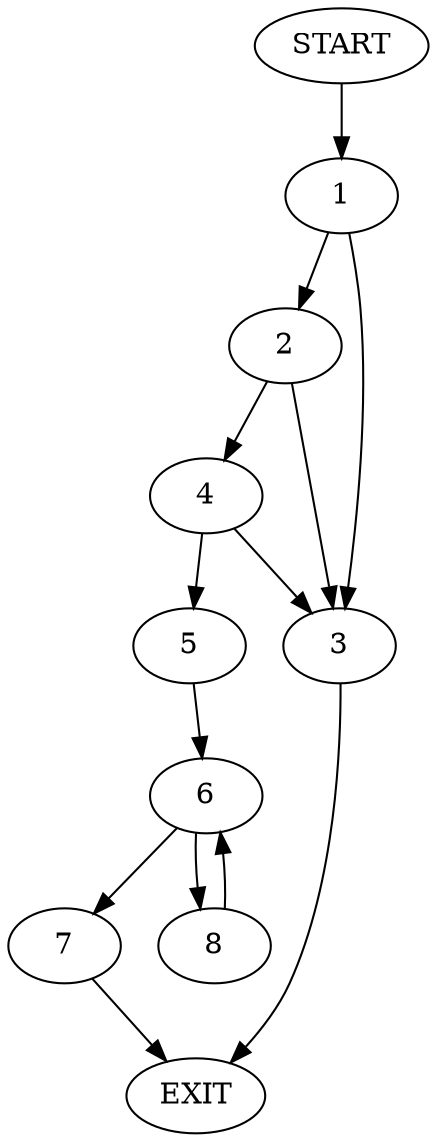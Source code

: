 digraph {
0 [label="START"]
9 [label="EXIT"]
0 -> 1
1 -> 2
1 -> 3
3 -> 9
2 -> 4
2 -> 3
4 -> 5
4 -> 3
5 -> 6
6 -> 7
6 -> 8
7 -> 9
8 -> 6
}
